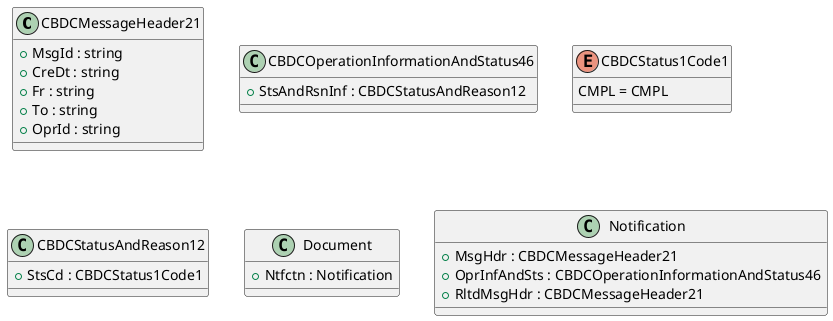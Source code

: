 @startuml

class CBDCMessageHeader21 {
    +MsgId : string
    +CreDt : string
    +Fr : string
    +To : string
    +OprId : string
}
class CBDCOperationInformationAndStatus46 {
    +StsAndRsnInf : CBDCStatusAndReason12
}
enum CBDCStatus1Code1 {
    CMPL = CMPL
}
class CBDCStatusAndReason12 {
    +StsCd : CBDCStatus1Code1
}
class Document {
    +Ntfctn : Notification
}
class Notification {
    +MsgHdr : CBDCMessageHeader21
    +OprInfAndSts : CBDCOperationInformationAndStatus46
    +RltdMsgHdr : CBDCMessageHeader21
}

@enduml
